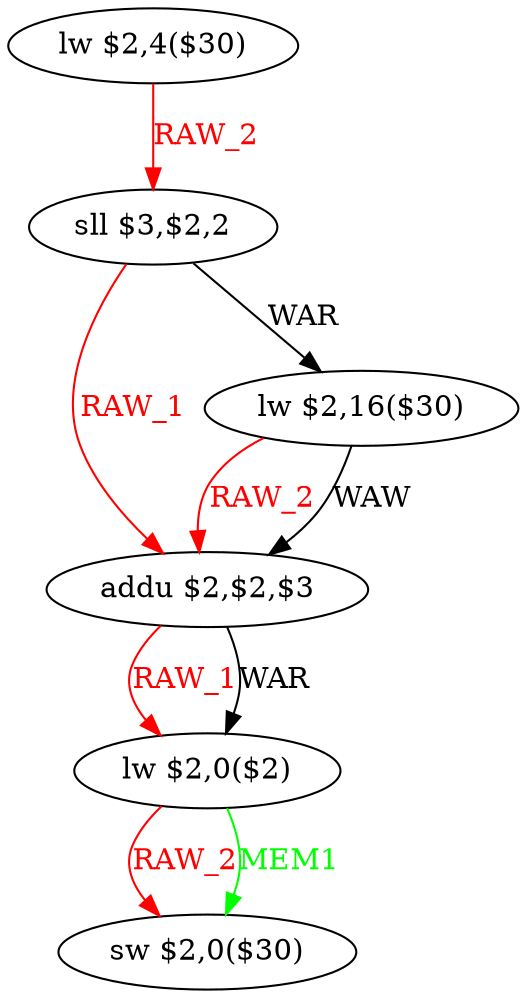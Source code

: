 digraph G1 {
node [shape = ellipse];
i0 [label = "lw $2,4($30)"] ;
i0 ->  i1 [color = red, fontcolor = red, label= "RAW_2"];
i1 [label = "sll $3,$2,2"] ;
i1 ->  i3 [color = red, fontcolor = red, label= "RAW_1"];
i1 ->  i2 [label= "WAR"];
i3 [label = "addu $2,$2,$3"] ;
i3 ->  i4 [color = red, fontcolor = red, label= "RAW_1"];
i3 ->  i4 [label= "WAR"];
i4 [label = "lw $2,0($2)"] ;
i4 ->  i5 [color = red, fontcolor = red, label= "RAW_2"];
i4 ->  i5 [color = green, fontcolor = green, label= "MEM1"];
i5 [label = "sw $2,0($30)"] ;
i2 [label = "lw $2,16($30)"] ;
i2 ->  i3 [color = red, fontcolor = red, label= "RAW_2"];
i2 ->  i3 [label= "WAW"];
}
